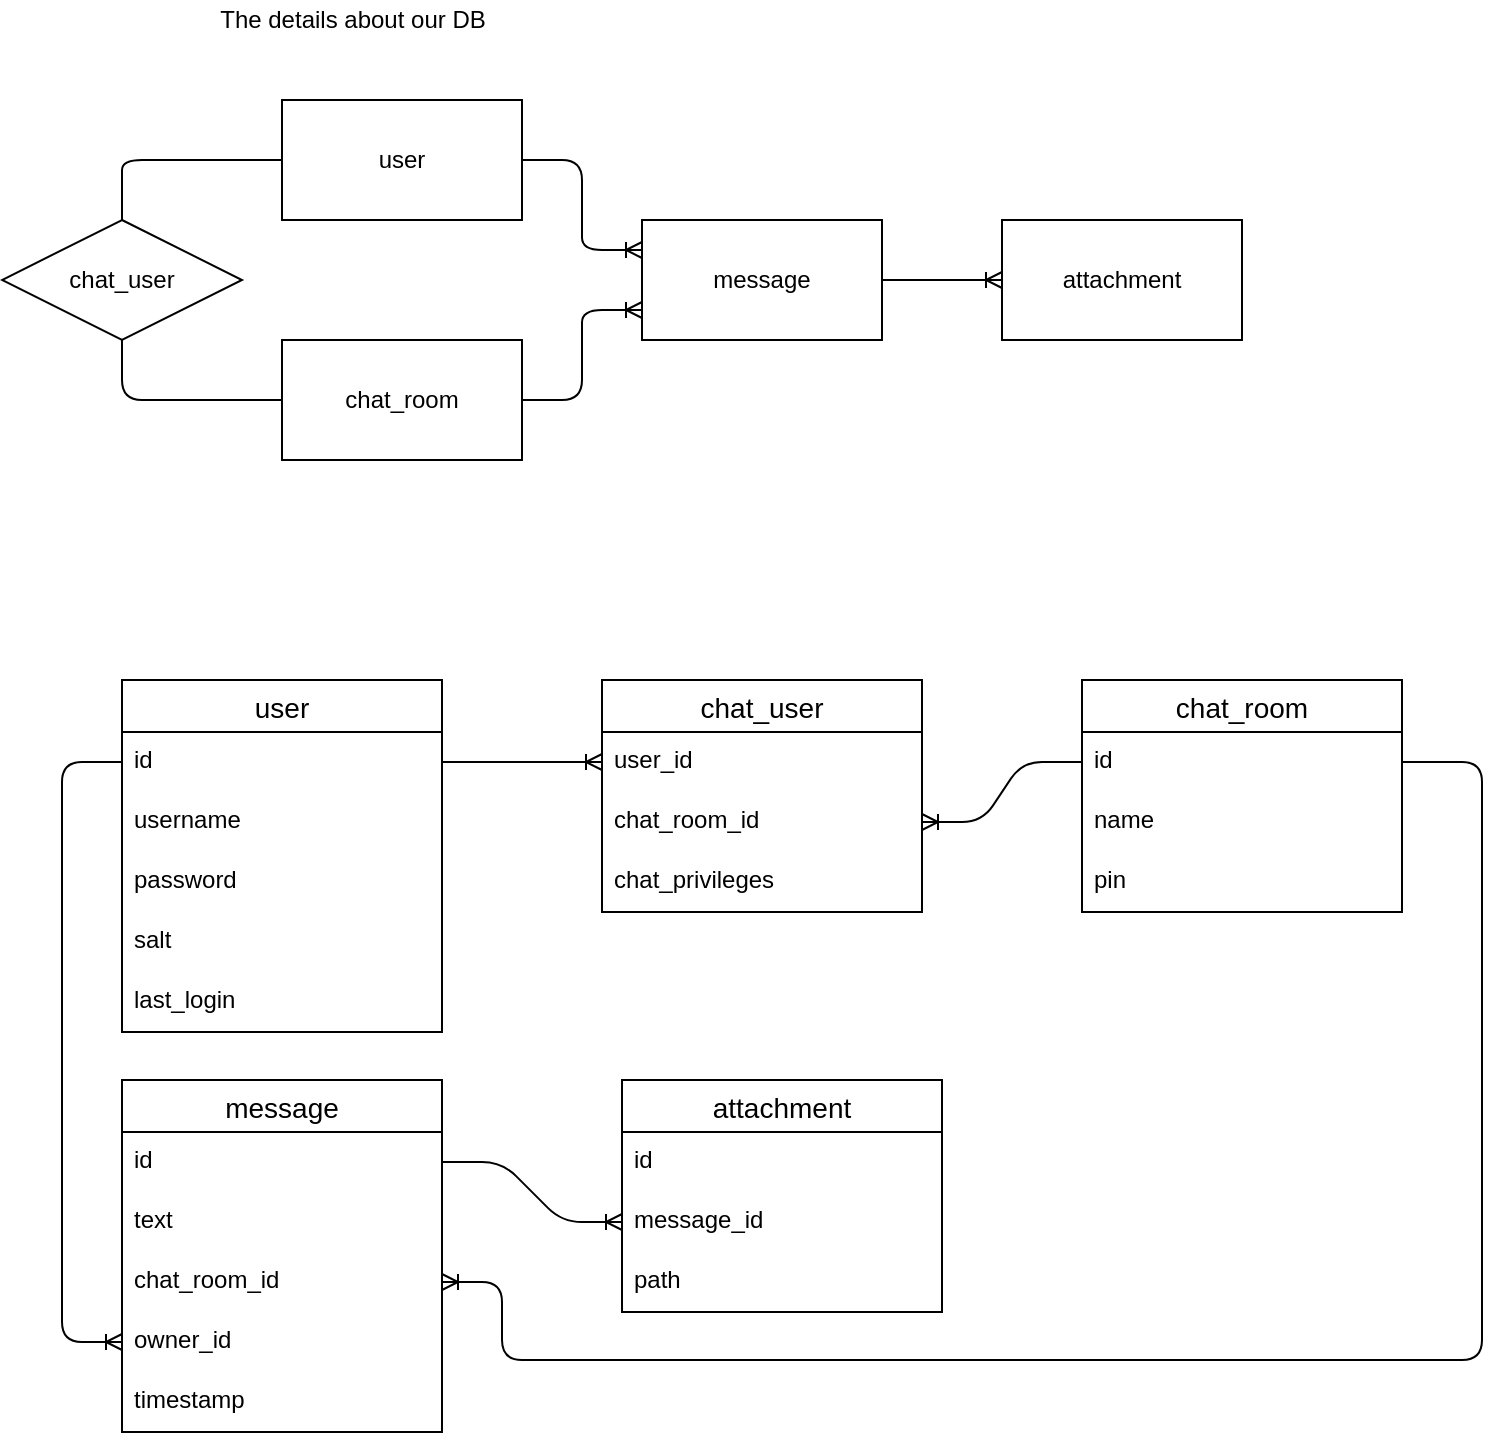 <mxfile version="14.1.8" type="device"><diagram id="R2lEEEUBdFMjLlhIrx00" name="Page-1"><mxGraphModel dx="1416" dy="853" grid="1" gridSize="10" guides="1" tooltips="1" connect="1" arrows="1" fold="1" page="1" pageScale="1" pageWidth="850" pageHeight="1100" math="0" shadow="0" extFonts="Permanent Marker^https://fonts.googleapis.com/css?family=Permanent+Marker"><root><mxCell id="0"/><mxCell id="1" parent="0"/><mxCell id="VQ3kMIKS8wb-HsPC1BVB-1" value="user" style="rounded=0;whiteSpace=wrap;html=1;" parent="1" vertex="1"><mxGeometry x="160" y="110" width="120" height="60" as="geometry"/></mxCell><mxCell id="VQ3kMIKS8wb-HsPC1BVB-2" value="chat_room" style="rounded=0;whiteSpace=wrap;html=1;" parent="1" vertex="1"><mxGeometry x="160" y="230" width="120" height="60" as="geometry"/></mxCell><mxCell id="VQ3kMIKS8wb-HsPC1BVB-3" value="chat_user" style="shape=rhombus;perimeter=rhombusPerimeter;whiteSpace=wrap;html=1;align=center;" parent="1" vertex="1"><mxGeometry x="20" y="170" width="120" height="60" as="geometry"/></mxCell><mxCell id="VQ3kMIKS8wb-HsPC1BVB-6" value="" style="endArrow=none;html=1;exitX=0.5;exitY=0;exitDx=0;exitDy=0;entryX=0;entryY=0.5;entryDx=0;entryDy=0;" parent="1" source="VQ3kMIKS8wb-HsPC1BVB-3" target="VQ3kMIKS8wb-HsPC1BVB-1" edge="1"><mxGeometry width="50" height="50" relative="1" as="geometry"><mxPoint y="150" as="sourcePoint"/><mxPoint x="50" y="100" as="targetPoint"/><Array as="points"><mxPoint x="80" y="160"/><mxPoint x="80" y="140"/></Array></mxGeometry></mxCell><mxCell id="VQ3kMIKS8wb-HsPC1BVB-7" value="" style="endArrow=none;html=1;entryX=0.5;entryY=1;entryDx=0;entryDy=0;exitX=0;exitY=0.5;exitDx=0;exitDy=0;" parent="1" source="VQ3kMIKS8wb-HsPC1BVB-2" target="VQ3kMIKS8wb-HsPC1BVB-3" edge="1"><mxGeometry width="50" height="50" relative="1" as="geometry"><mxPoint x="60" y="320" as="sourcePoint"/><mxPoint x="110" y="270" as="targetPoint"/><Array as="points"><mxPoint x="80" y="260"/></Array></mxGeometry></mxCell><mxCell id="VQ3kMIKS8wb-HsPC1BVB-9" value="message" style="rounded=0;whiteSpace=wrap;html=1;" parent="1" vertex="1"><mxGeometry x="340" y="170" width="120" height="60" as="geometry"/></mxCell><mxCell id="VQ3kMIKS8wb-HsPC1BVB-13" value="" style="edgeStyle=entityRelationEdgeStyle;fontSize=12;html=1;endArrow=ERoneToMany;exitX=1;exitY=0.5;exitDx=0;exitDy=0;entryX=0;entryY=0.75;entryDx=0;entryDy=0;" parent="1" source="VQ3kMIKS8wb-HsPC1BVB-2" target="VQ3kMIKS8wb-HsPC1BVB-9" edge="1"><mxGeometry width="100" height="100" relative="1" as="geometry"><mxPoint x="350" y="380" as="sourcePoint"/><mxPoint x="360" y="200" as="targetPoint"/></mxGeometry></mxCell><mxCell id="VQ3kMIKS8wb-HsPC1BVB-15" value="" style="edgeStyle=entityRelationEdgeStyle;fontSize=12;html=1;endArrow=ERoneToMany;entryX=0;entryY=0.25;entryDx=0;entryDy=0;" parent="1" source="VQ3kMIKS8wb-HsPC1BVB-1" target="VQ3kMIKS8wb-HsPC1BVB-9" edge="1"><mxGeometry width="100" height="100" relative="1" as="geometry"><mxPoint x="360" y="150" as="sourcePoint"/><mxPoint x="460" y="50" as="targetPoint"/></mxGeometry></mxCell><mxCell id="VQ3kMIKS8wb-HsPC1BVB-16" value="attachment" style="rounded=0;whiteSpace=wrap;html=1;" parent="1" vertex="1"><mxGeometry x="520" y="170" width="120" height="60" as="geometry"/></mxCell><mxCell id="VQ3kMIKS8wb-HsPC1BVB-18" value="The details about our DB" style="text;html=1;align=center;verticalAlign=middle;resizable=0;points=[];autosize=1;" parent="1" vertex="1"><mxGeometry x="120" y="60" width="150" height="20" as="geometry"/></mxCell><mxCell id="VQ3kMIKS8wb-HsPC1BVB-19" value="user" style="swimlane;fontStyle=0;childLayout=stackLayout;horizontal=1;startSize=26;horizontalStack=0;resizeParent=1;resizeParentMax=0;resizeLast=0;collapsible=1;marginBottom=0;align=center;fontSize=14;" parent="1" vertex="1"><mxGeometry x="80" y="400" width="160" height="176" as="geometry"/></mxCell><mxCell id="VQ3kMIKS8wb-HsPC1BVB-31" value="id" style="text;strokeColor=none;fillColor=none;spacingLeft=4;spacingRight=4;overflow=hidden;rotatable=0;points=[[0,0.5],[1,0.5]];portConstraint=eastwest;fontSize=12;" parent="VQ3kMIKS8wb-HsPC1BVB-19" vertex="1"><mxGeometry y="26" width="160" height="30" as="geometry"/></mxCell><mxCell id="VQ3kMIKS8wb-HsPC1BVB-20" value="username" style="text;strokeColor=none;fillColor=none;spacingLeft=4;spacingRight=4;overflow=hidden;rotatable=0;points=[[0,0.5],[1,0.5]];portConstraint=eastwest;fontSize=12;" parent="VQ3kMIKS8wb-HsPC1BVB-19" vertex="1"><mxGeometry y="56" width="160" height="30" as="geometry"/></mxCell><mxCell id="VQ3kMIKS8wb-HsPC1BVB-21" value="password" style="text;strokeColor=none;fillColor=none;spacingLeft=4;spacingRight=4;overflow=hidden;rotatable=0;points=[[0,0.5],[1,0.5]];portConstraint=eastwest;fontSize=12;" parent="VQ3kMIKS8wb-HsPC1BVB-19" vertex="1"><mxGeometry y="86" width="160" height="30" as="geometry"/></mxCell><mxCell id="VQ3kMIKS8wb-HsPC1BVB-22" value="salt" style="text;strokeColor=none;fillColor=none;spacingLeft=4;spacingRight=4;overflow=hidden;rotatable=0;points=[[0,0.5],[1,0.5]];portConstraint=eastwest;fontSize=12;" parent="VQ3kMIKS8wb-HsPC1BVB-19" vertex="1"><mxGeometry y="116" width="160" height="30" as="geometry"/></mxCell><mxCell id="VQ3kMIKS8wb-HsPC1BVB-71" value="last_login" style="text;strokeColor=none;fillColor=none;spacingLeft=4;spacingRight=4;overflow=hidden;rotatable=0;points=[[0,0.5],[1,0.5]];portConstraint=eastwest;fontSize=12;" parent="VQ3kMIKS8wb-HsPC1BVB-19" vertex="1"><mxGeometry y="146" width="160" height="30" as="geometry"/></mxCell><mxCell id="VQ3kMIKS8wb-HsPC1BVB-23" value="chat_room" style="swimlane;fontStyle=0;childLayout=stackLayout;horizontal=1;startSize=26;horizontalStack=0;resizeParent=1;resizeParentMax=0;resizeLast=0;collapsible=1;marginBottom=0;align=center;fontSize=14;" parent="1" vertex="1"><mxGeometry x="560" y="400" width="160" height="116" as="geometry"/></mxCell><mxCell id="VQ3kMIKS8wb-HsPC1BVB-24" value="id" style="text;strokeColor=none;fillColor=none;spacingLeft=4;spacingRight=4;overflow=hidden;rotatable=0;points=[[0,0.5],[1,0.5]];portConstraint=eastwest;fontSize=12;" parent="VQ3kMIKS8wb-HsPC1BVB-23" vertex="1"><mxGeometry y="26" width="160" height="30" as="geometry"/></mxCell><mxCell id="VQ3kMIKS8wb-HsPC1BVB-76" value="name" style="text;strokeColor=none;fillColor=none;spacingLeft=4;spacingRight=4;overflow=hidden;rotatable=0;points=[[0,0.5],[1,0.5]];portConstraint=eastwest;fontSize=12;" parent="VQ3kMIKS8wb-HsPC1BVB-23" vertex="1"><mxGeometry y="56" width="160" height="30" as="geometry"/></mxCell><mxCell id="VQ3kMIKS8wb-HsPC1BVB-77" value="pin" style="text;strokeColor=none;fillColor=none;spacingLeft=4;spacingRight=4;overflow=hidden;rotatable=0;points=[[0,0.5],[1,0.5]];portConstraint=eastwest;fontSize=12;" parent="VQ3kMIKS8wb-HsPC1BVB-23" vertex="1"><mxGeometry y="86" width="160" height="30" as="geometry"/></mxCell><mxCell id="VQ3kMIKS8wb-HsPC1BVB-27" value="chat_user" style="swimlane;fontStyle=0;childLayout=stackLayout;horizontal=1;startSize=26;horizontalStack=0;resizeParent=1;resizeParentMax=0;resizeLast=0;collapsible=1;marginBottom=0;align=center;fontSize=14;" parent="1" vertex="1"><mxGeometry x="320" y="400" width="160" height="116" as="geometry"/></mxCell><mxCell id="VQ3kMIKS8wb-HsPC1BVB-28" value="user_id" style="text;strokeColor=none;fillColor=none;spacingLeft=4;spacingRight=4;overflow=hidden;rotatable=0;points=[[0,0.5],[1,0.5]];portConstraint=eastwest;fontSize=12;" parent="VQ3kMIKS8wb-HsPC1BVB-27" vertex="1"><mxGeometry y="26" width="160" height="30" as="geometry"/></mxCell><mxCell id="VQ3kMIKS8wb-HsPC1BVB-29" value="chat_room_id" style="text;strokeColor=none;fillColor=none;spacingLeft=4;spacingRight=4;overflow=hidden;rotatable=0;points=[[0,0.5],[1,0.5]];portConstraint=eastwest;fontSize=12;" parent="VQ3kMIKS8wb-HsPC1BVB-27" vertex="1"><mxGeometry y="56" width="160" height="30" as="geometry"/></mxCell><mxCell id="VQ3kMIKS8wb-HsPC1BVB-44" value="chat_privileges" style="text;strokeColor=none;fillColor=none;spacingLeft=4;spacingRight=4;overflow=hidden;rotatable=0;points=[[0,0.5],[1,0.5]];portConstraint=eastwest;fontSize=12;" parent="VQ3kMIKS8wb-HsPC1BVB-27" vertex="1"><mxGeometry y="86" width="160" height="30" as="geometry"/></mxCell><mxCell id="VQ3kMIKS8wb-HsPC1BVB-32" value="message" style="swimlane;fontStyle=0;childLayout=stackLayout;horizontal=1;startSize=26;horizontalStack=0;resizeParent=1;resizeParentMax=0;resizeLast=0;collapsible=1;marginBottom=0;align=center;fontSize=14;" parent="1" vertex="1"><mxGeometry x="80" y="600" width="160" height="176" as="geometry"/></mxCell><mxCell id="VQ3kMIKS8wb-HsPC1BVB-33" value="id" style="text;strokeColor=none;fillColor=none;spacingLeft=4;spacingRight=4;overflow=hidden;rotatable=0;points=[[0,0.5],[1,0.5]];portConstraint=eastwest;fontSize=12;" parent="VQ3kMIKS8wb-HsPC1BVB-32" vertex="1"><mxGeometry y="26" width="160" height="30" as="geometry"/></mxCell><mxCell id="VQ3kMIKS8wb-HsPC1BVB-34" value="text" style="text;strokeColor=none;fillColor=none;spacingLeft=4;spacingRight=4;overflow=hidden;rotatable=0;points=[[0,0.5],[1,0.5]];portConstraint=eastwest;fontSize=12;" parent="VQ3kMIKS8wb-HsPC1BVB-32" vertex="1"><mxGeometry y="56" width="160" height="30" as="geometry"/></mxCell><mxCell id="VQ3kMIKS8wb-HsPC1BVB-41" value="chat_room_id" style="text;strokeColor=none;fillColor=none;spacingLeft=4;spacingRight=4;overflow=hidden;rotatable=0;points=[[0,0.5],[1,0.5]];portConstraint=eastwest;fontSize=12;" parent="VQ3kMIKS8wb-HsPC1BVB-32" vertex="1"><mxGeometry y="86" width="160" height="30" as="geometry"/></mxCell><mxCell id="VQ3kMIKS8wb-HsPC1BVB-35" value="owner_id" style="text;strokeColor=none;fillColor=none;spacingLeft=4;spacingRight=4;overflow=hidden;rotatable=0;points=[[0,0.5],[1,0.5]];portConstraint=eastwest;fontSize=12;" parent="VQ3kMIKS8wb-HsPC1BVB-32" vertex="1"><mxGeometry y="116" width="160" height="30" as="geometry"/></mxCell><mxCell id="VQ3kMIKS8wb-HsPC1BVB-70" value="timestamp" style="text;strokeColor=none;fillColor=none;spacingLeft=4;spacingRight=4;overflow=hidden;rotatable=0;points=[[0,0.5],[1,0.5]];portConstraint=eastwest;fontSize=12;" parent="VQ3kMIKS8wb-HsPC1BVB-32" vertex="1"><mxGeometry y="146" width="160" height="30" as="geometry"/></mxCell><mxCell id="VQ3kMIKS8wb-HsPC1BVB-36" value="attachment" style="swimlane;fontStyle=0;childLayout=stackLayout;horizontal=1;startSize=26;horizontalStack=0;resizeParent=1;resizeParentMax=0;resizeLast=0;collapsible=1;marginBottom=0;align=center;fontSize=14;" parent="1" vertex="1"><mxGeometry x="330" y="600" width="160" height="116" as="geometry"/></mxCell><mxCell id="VQ3kMIKS8wb-HsPC1BVB-37" value="id" style="text;strokeColor=none;fillColor=none;spacingLeft=4;spacingRight=4;overflow=hidden;rotatable=0;points=[[0,0.5],[1,0.5]];portConstraint=eastwest;fontSize=12;" parent="VQ3kMIKS8wb-HsPC1BVB-36" vertex="1"><mxGeometry y="26" width="160" height="30" as="geometry"/></mxCell><mxCell id="gKC-q8UmBB1j_rYzJBH4-3" value="message_id" style="text;strokeColor=none;fillColor=none;spacingLeft=4;spacingRight=4;overflow=hidden;rotatable=0;points=[[0,0.5],[1,0.5]];portConstraint=eastwest;fontSize=12;" parent="VQ3kMIKS8wb-HsPC1BVB-36" vertex="1"><mxGeometry y="56" width="160" height="30" as="geometry"/></mxCell><mxCell id="VQ3kMIKS8wb-HsPC1BVB-38" value="path" style="text;strokeColor=none;fillColor=none;spacingLeft=4;spacingRight=4;overflow=hidden;rotatable=0;points=[[0,0.5],[1,0.5]];portConstraint=eastwest;fontSize=12;" parent="VQ3kMIKS8wb-HsPC1BVB-36" vertex="1"><mxGeometry y="86" width="160" height="30" as="geometry"/></mxCell><mxCell id="VQ3kMIKS8wb-HsPC1BVB-52" value="" style="edgeStyle=entityRelationEdgeStyle;fontSize=12;html=1;endArrow=ERoneToMany;exitX=1;exitY=0.5;exitDx=0;exitDy=0;entryX=0;entryY=0.5;entryDx=0;entryDy=0;" parent="1" source="VQ3kMIKS8wb-HsPC1BVB-33" target="gKC-q8UmBB1j_rYzJBH4-3" edge="1"><mxGeometry width="100" height="100" relative="1" as="geometry"><mxPoint x="240" y="761" as="sourcePoint"/><mxPoint x="320" y="641" as="targetPoint"/></mxGeometry></mxCell><mxCell id="VQ3kMIKS8wb-HsPC1BVB-53" value="" style="edgeStyle=entityRelationEdgeStyle;fontSize=12;html=1;endArrow=ERoneToMany;entryX=1;entryY=0.5;entryDx=0;entryDy=0;exitX=0;exitY=0.5;exitDx=0;exitDy=0;" parent="1" source="VQ3kMIKS8wb-HsPC1BVB-24" target="VQ3kMIKS8wb-HsPC1BVB-29" edge="1"><mxGeometry width="100" height="100" relative="1" as="geometry"><mxPoint x="510" y="350" as="sourcePoint"/><mxPoint x="630" y="300" as="targetPoint"/></mxGeometry></mxCell><mxCell id="VQ3kMIKS8wb-HsPC1BVB-54" value="" style="edgeStyle=entityRelationEdgeStyle;fontSize=12;html=1;endArrow=ERoneToMany;entryX=0;entryY=0.5;entryDx=0;entryDy=0;exitX=1;exitY=0.5;exitDx=0;exitDy=0;" parent="1" source="VQ3kMIKS8wb-HsPC1BVB-31" target="VQ3kMIKS8wb-HsPC1BVB-28" edge="1"><mxGeometry width="100" height="100" relative="1" as="geometry"><mxPoint x="250" y="450" as="sourcePoint"/><mxPoint x="350" y="350" as="targetPoint"/></mxGeometry></mxCell><mxCell id="VQ3kMIKS8wb-HsPC1BVB-62" value="" style="edgeStyle=orthogonalEdgeStyle;fontSize=12;html=1;endArrow=ERoneToMany;entryX=0;entryY=0.5;entryDx=0;entryDy=0;exitX=0;exitY=0.5;exitDx=0;exitDy=0;" parent="1" source="VQ3kMIKS8wb-HsPC1BVB-31" target="VQ3kMIKS8wb-HsPC1BVB-35" edge="1"><mxGeometry width="100" height="100" relative="1" as="geometry"><mxPoint x="70" y="440" as="sourcePoint"/><mxPoint x="-30" y="540" as="targetPoint"/><Array as="points"><mxPoint x="50" y="441"/><mxPoint x="50" y="731"/></Array></mxGeometry></mxCell><mxCell id="VQ3kMIKS8wb-HsPC1BVB-73" value="" style="edgeStyle=entityRelationEdgeStyle;fontSize=12;html=1;endArrow=ERoneToMany;exitX=1;exitY=0.5;exitDx=0;exitDy=0;entryX=0;entryY=0.5;entryDx=0;entryDy=0;" parent="1" source="VQ3kMIKS8wb-HsPC1BVB-9" edge="1"><mxGeometry width="100" height="100" relative="1" as="geometry"><mxPoint x="550" y="360" as="sourcePoint"/><mxPoint x="520" y="200" as="targetPoint"/></mxGeometry></mxCell><mxCell id="VQ3kMIKS8wb-HsPC1BVB-75" value="" style="edgeStyle=orthogonalEdgeStyle;fontSize=12;html=1;endArrow=ERoneToMany;verticalAlign=middle;entryX=1;entryY=0.5;entryDx=0;entryDy=0;" parent="1" source="VQ3kMIKS8wb-HsPC1BVB-24" target="VQ3kMIKS8wb-HsPC1BVB-41" edge="1"><mxGeometry width="100" height="100" relative="1" as="geometry"><mxPoint x="430" y="600" as="sourcePoint"/><mxPoint x="330" y="700" as="targetPoint"/><Array as="points"><mxPoint x="760" y="441"/><mxPoint x="760" y="740"/><mxPoint x="270" y="740"/><mxPoint x="270" y="701"/></Array></mxGeometry></mxCell></root></mxGraphModel></diagram></mxfile>